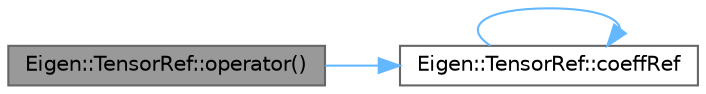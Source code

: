 digraph "Eigen::TensorRef::operator()"
{
 // LATEX_PDF_SIZE
  bgcolor="transparent";
  edge [fontname=Helvetica,fontsize=10,labelfontname=Helvetica,labelfontsize=10];
  node [fontname=Helvetica,fontsize=10,shape=box,height=0.2,width=0.4];
  rankdir="LR";
  Node1 [id="Node000001",label="Eigen::TensorRef::operator()",height=0.2,width=0.4,color="gray40", fillcolor="grey60", style="filled", fontcolor="black",tooltip=" "];
  Node1 -> Node2 [id="edge1_Node000001_Node000002",color="steelblue1",style="solid",tooltip=" "];
  Node2 [id="Node000002",label="Eigen::TensorRef::coeffRef",height=0.2,width=0.4,color="grey40", fillcolor="white", style="filled",URL="$class_eigen_1_1_tensor_ref.html#ac780ccdbf09463ffffd792b4d9ece793",tooltip=" "];
  Node2 -> Node2 [id="edge2_Node000002_Node000002",color="steelblue1",style="solid",tooltip=" "];
}
